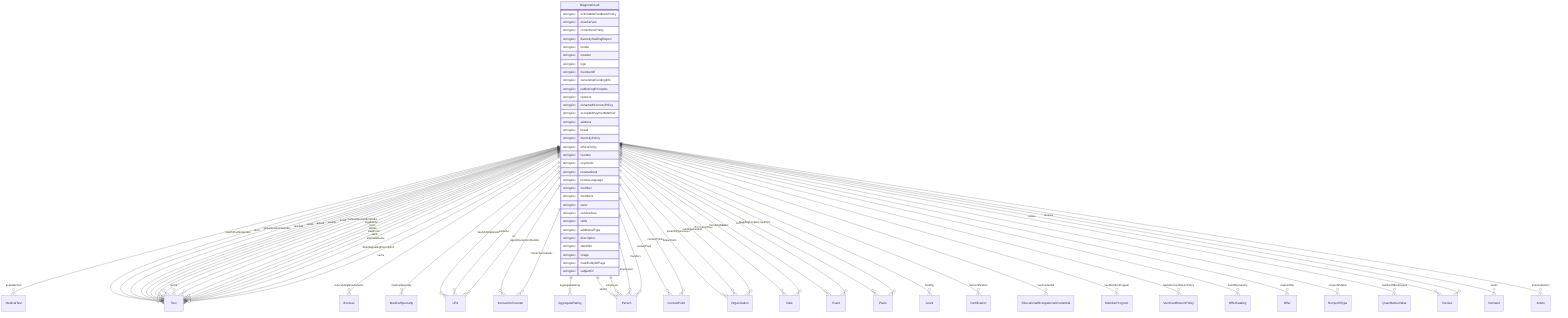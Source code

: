 erDiagram
DiagnosticLab {
    stringList actionableFeedbackPolicy  
    stringList areaServed  
    stringList correctionsPolicy  
    stringList diversityStaffingReport  
    stringList funder  
    stringList location  
    stringList logo  
    stringList memberOf  
    stringList ownershipFundingInfo  
    stringList publishingPrinciples  
    stringList sponsor  
    stringList unnamedSourcesPolicy  
    stringList acceptedPaymentMethod  
    stringList address  
    stringList brand  
    stringList diversityPolicy  
    stringList ethicsPolicy  
    stringList founder  
    stringList keywords  
    stringList knowsAbout  
    stringList knowsLanguage  
    stringList member  
    stringList members  
    stringList owns  
    stringList serviceArea  
    stringList skills  
    stringList additionalType  
    stringList description  
    stringList identifier  
    stringList image  
    stringList mainEntityOfPage  
    stringList subjectOf  
}

DiagnosticLab ||--}o MedicalTest : "availableTest"
DiagnosticLab ||--}o Text : "healthPlanNetworkId"
DiagnosticLab ||--}o Boolean : "isAcceptingNewPatients"
DiagnosticLab ||--}o MedicalSpecialty : "medicalSpecialty"
DiagnosticLab ||--}o Text : "duns"
DiagnosticLab ||--}o Text : "globalLocationNumber"
DiagnosticLab ||--}o URL : "hasGS1DigitalLink"
DiagnosticLab ||--}o Text : "leiCode"
DiagnosticLab ||--}o Text : "taxID"
DiagnosticLab ||--}o InteractionCounter : "agentInteractionStatistic"
DiagnosticLab ||--}o AggregateRating : "aggregateRating"
DiagnosticLab ||--}o Person : "alumni"
DiagnosticLab ||--}o Text : "award"
DiagnosticLab ||--}o Text : "awards"
DiagnosticLab ||--}o ContactPoint : "contactPoint"
DiagnosticLab ||--}o ContactPoint : "contactPoints"
DiagnosticLab ||--}o Organization : "department"
DiagnosticLab ||--}o Date : "dissolutionDate"
DiagnosticLab ||--}o Text : "email"
DiagnosticLab ||--}o Person : "employee"
DiagnosticLab ||--}o Person : "employees"
DiagnosticLab ||--}o Event : "event"
DiagnosticLab ||--}o Event : "events"
DiagnosticLab ||--}o Text : "faxNumber"
DiagnosticLab ||--}o Person : "founders"
DiagnosticLab ||--}o Date : "foundingDate"
DiagnosticLab ||--}o Place : "foundingLocation"
DiagnosticLab ||--}o Grant : "funding"
DiagnosticLab ||--}o Certification : "hasCertification"
DiagnosticLab ||--}o EducationalOccupationalCredential : "hasCredential"
DiagnosticLab ||--}o MemberProgram : "hasMemberProgram"
DiagnosticLab ||--}o MerchantReturnPolicy : "hasMerchantReturnPolicy"
DiagnosticLab ||--}o OfferCatalog : "hasOfferCatalog"
DiagnosticLab ||--}o Place : "hasPOS"
DiagnosticLab ||--}o InteractionCounter : "interactionStatistic"
DiagnosticLab ||--}o Text : "isicV4"
DiagnosticLab ||--}o Text : "iso6523Code"
DiagnosticLab ||--}o Text : "legalName"
DiagnosticLab ||--}o Offer : "makesOffer"
DiagnosticLab ||--}o Text : "naics"
DiagnosticLab ||--}o NonprofitType : "nonprofitStatus"
DiagnosticLab ||--}o QuantitativeValue : "numberOfEmployees"
DiagnosticLab ||--}o Organization : "parentOrganization"
DiagnosticLab ||--}o Review : "review"
DiagnosticLab ||--}o Review : "reviews"
DiagnosticLab ||--}o Demand : "seeks"
DiagnosticLab ||--}o Text : "slogan"
DiagnosticLab ||--}o Organization : "subOrganization"
DiagnosticLab ||--}o Text : "telephone"
DiagnosticLab ||--}o Text : "vatID"
DiagnosticLab ||--}o Text : "alternateName"
DiagnosticLab ||--}o Text : "disambiguatingDescription"
DiagnosticLab ||--}o Text : "name"
DiagnosticLab ||--}o URL : "sameAs"
DiagnosticLab ||--}o Action : "potentialAction"
DiagnosticLab ||--}o URL : "url"